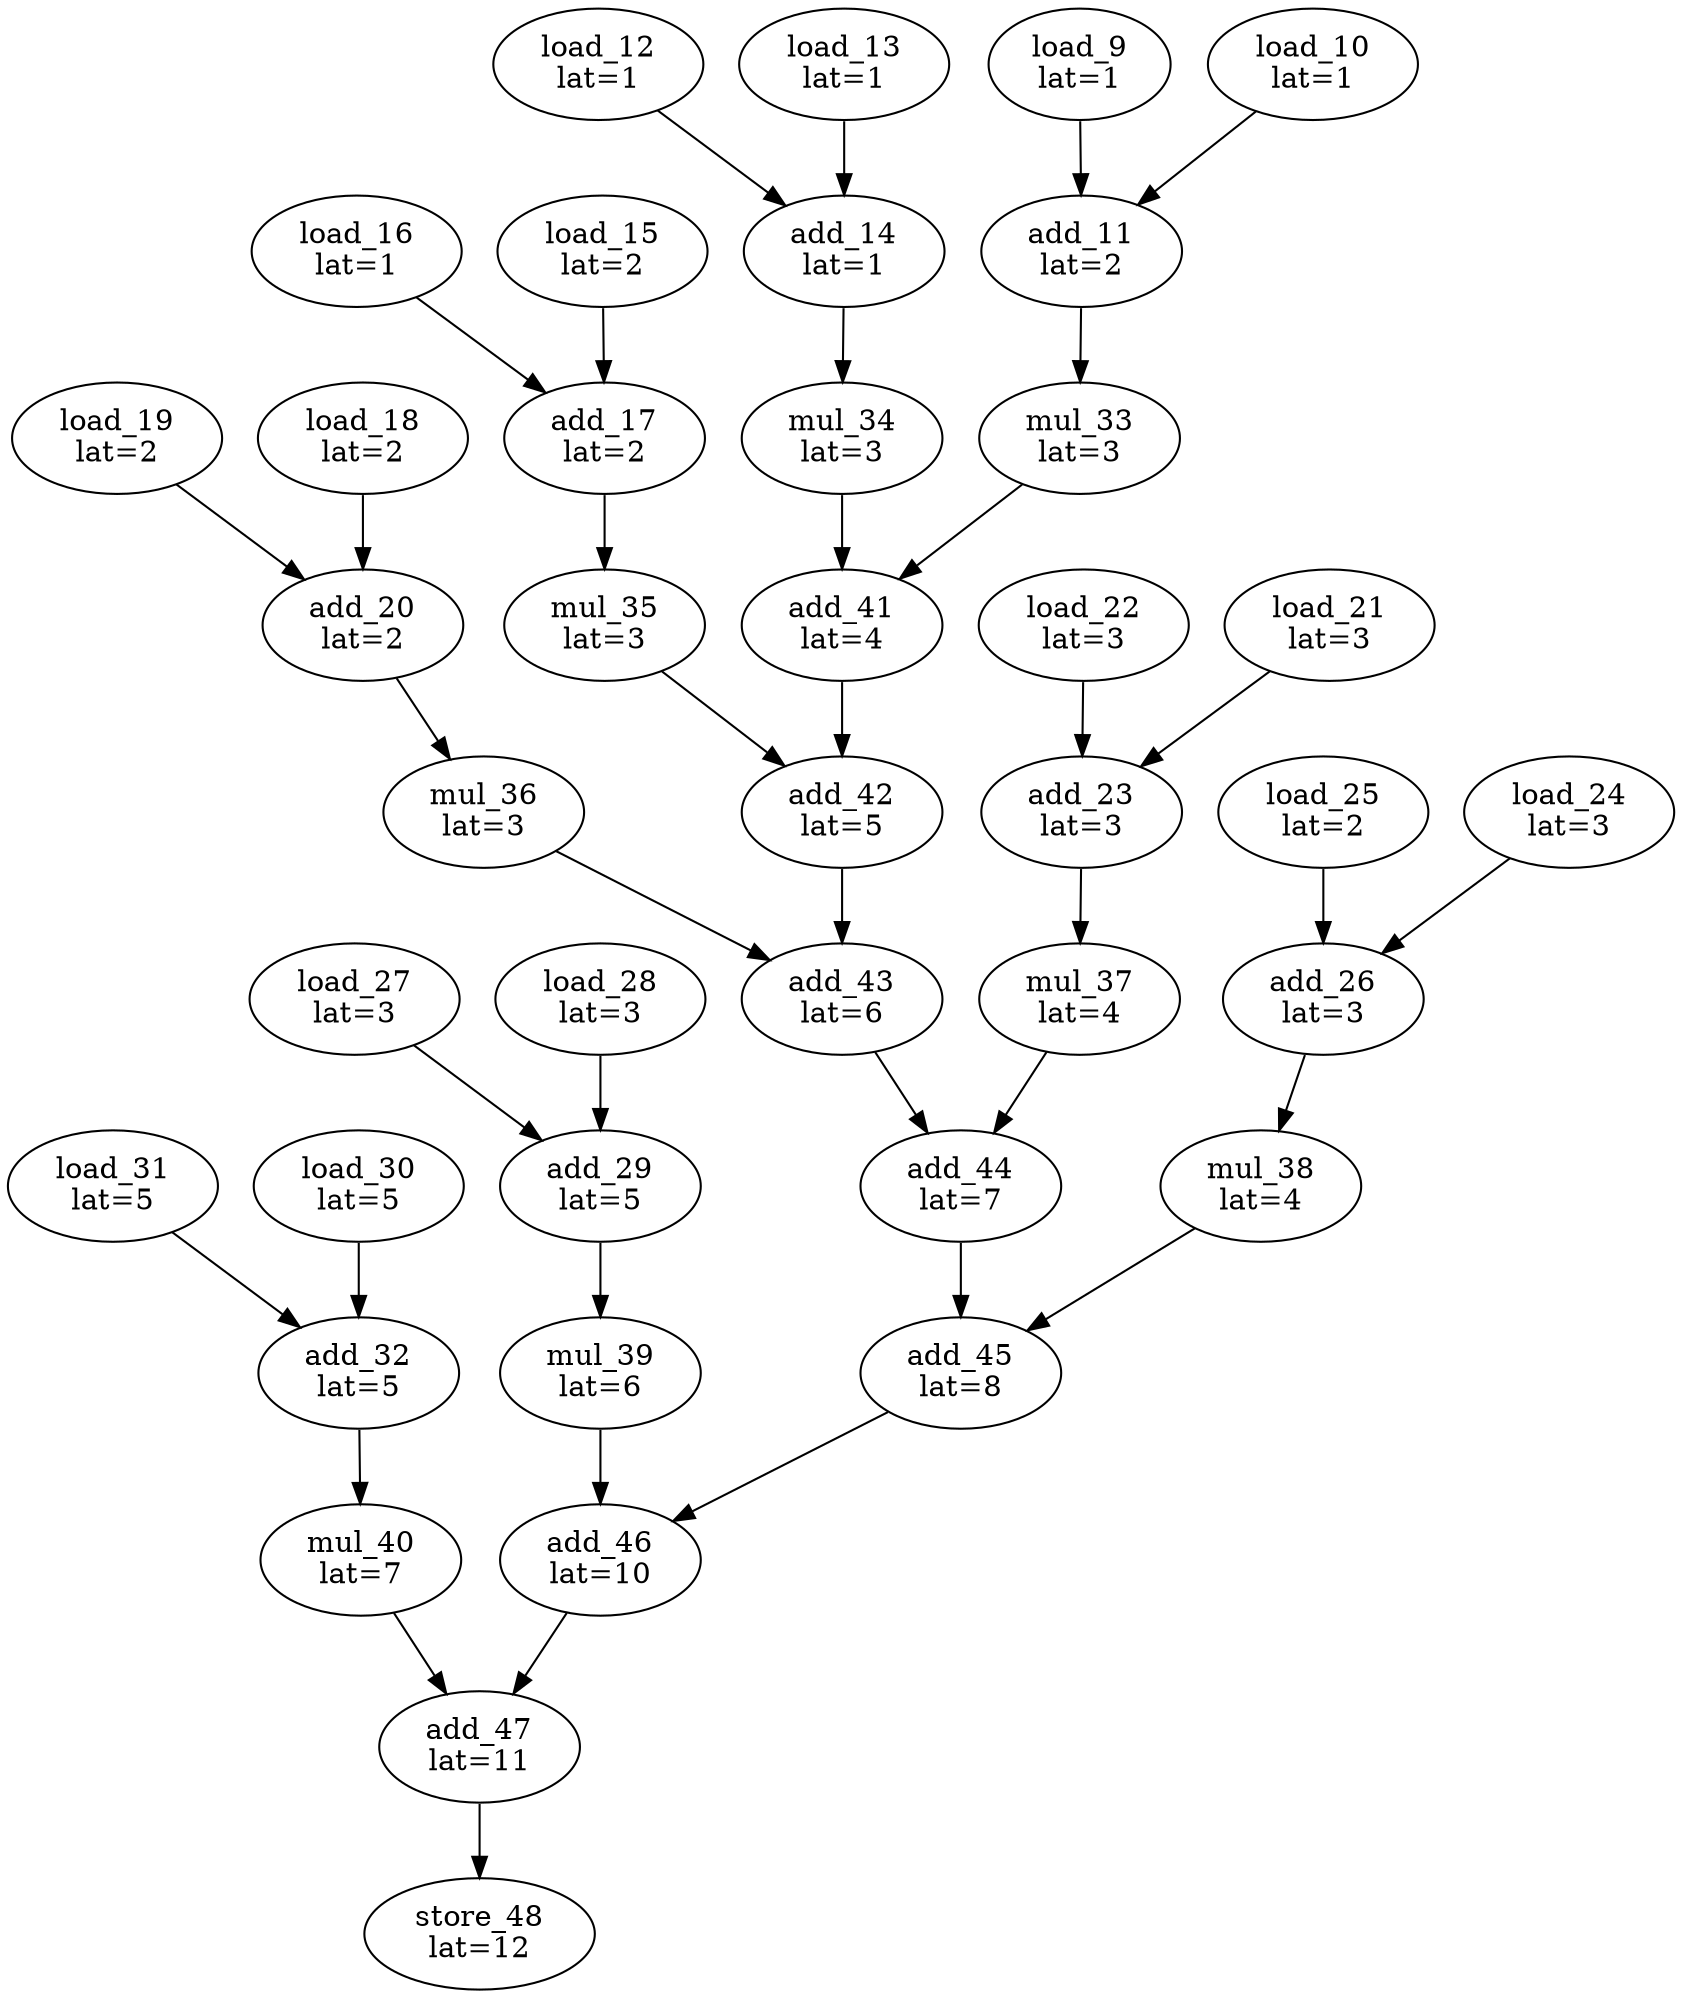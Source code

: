 Digraph G {
"load_9"[label = "\N\nlat=1"];
"load_10"[label = "\N\nlat=1"];
"add_11"[label = "\N\nlat=2"];
"load_9"->"add_11";
"load_10"->"add_11";
"load_12"[label = "\N\nlat=1"];
"load_13"[label = "\N\nlat=1"];
"add_14"[label = "\N\nlat=1"];
"load_12"->"add_14";
"load_13"->"add_14";
"load_15"[label = "\N\nlat=2"];
"load_16"[label = "\N\nlat=1"];
"add_17"[label = "\N\nlat=2"];
"load_15"->"add_17";
"load_16"->"add_17";
"load_18"[label = "\N\nlat=2"];
"load_19"[label = "\N\nlat=2"];
"add_20"[label = "\N\nlat=2"];
"load_18"->"add_20";
"load_19"->"add_20";
"load_21"[label = "\N\nlat=3"];
"load_22"[label = "\N\nlat=3"];
"add_23"[label = "\N\nlat=3"];
"load_21"->"add_23";
"load_22"->"add_23";
"load_24"[label = "\N\nlat=3"];
"load_25"[label = "\N\nlat=2"];
"add_26"[label = "\N\nlat=3"];
"load_24"->"add_26";
"load_25"->"add_26";
"load_27"[label = "\N\nlat=3"];
"load_28"[label = "\N\nlat=3"];
"add_29"[label = "\N\nlat=5"];
"load_27"->"add_29";
"load_28"->"add_29";
"load_30"[label = "\N\nlat=5"];
"load_31"[label = "\N\nlat=5"];
"add_32"[label = "\N\nlat=5"];
"load_30"->"add_32";
"load_31"->"add_32";
"mul_33"[label = "\N\nlat=3"];
"add_11"->"mul_33";
"mul_34"[label = "\N\nlat=3"];
"add_14"->"mul_34";
"mul_35"[label = "\N\nlat=3"];
"add_17"->"mul_35";
"mul_36"[label = "\N\nlat=3"];
"add_20"->"mul_36";
"mul_37"[label = "\N\nlat=4"];
"add_23"->"mul_37";
"mul_38"[label = "\N\nlat=4"];
"add_26"->"mul_38";
"mul_39"[label = "\N\nlat=6"];
"add_29"->"mul_39";
"mul_40"[label = "\N\nlat=7"];
"add_32"->"mul_40";
"add_41"[label = "\N\nlat=4"];
"mul_33"->"add_41";
"mul_34"->"add_41";
"add_42"[label = "\N\nlat=5"];
"mul_35"->"add_42";
"add_41"->"add_42";
"add_43"[label = "\N\nlat=6"];
"mul_36"->"add_43";
"add_42"->"add_43";
"add_44"[label = "\N\nlat=7"];
"mul_37"->"add_44";
"add_43"->"add_44";
"add_45"[label = "\N\nlat=8"];
"mul_38"->"add_45";
"add_44"->"add_45";
"add_46"[label = "\N\nlat=10"];
"mul_39"->"add_46";
"add_45"->"add_46";
"add_47"[label = "\N\nlat=11"];
"mul_40"->"add_47";
"add_46"->"add_47";
"store_48"[label = "\N\nlat=12"];
"add_47"->"store_48";
}
